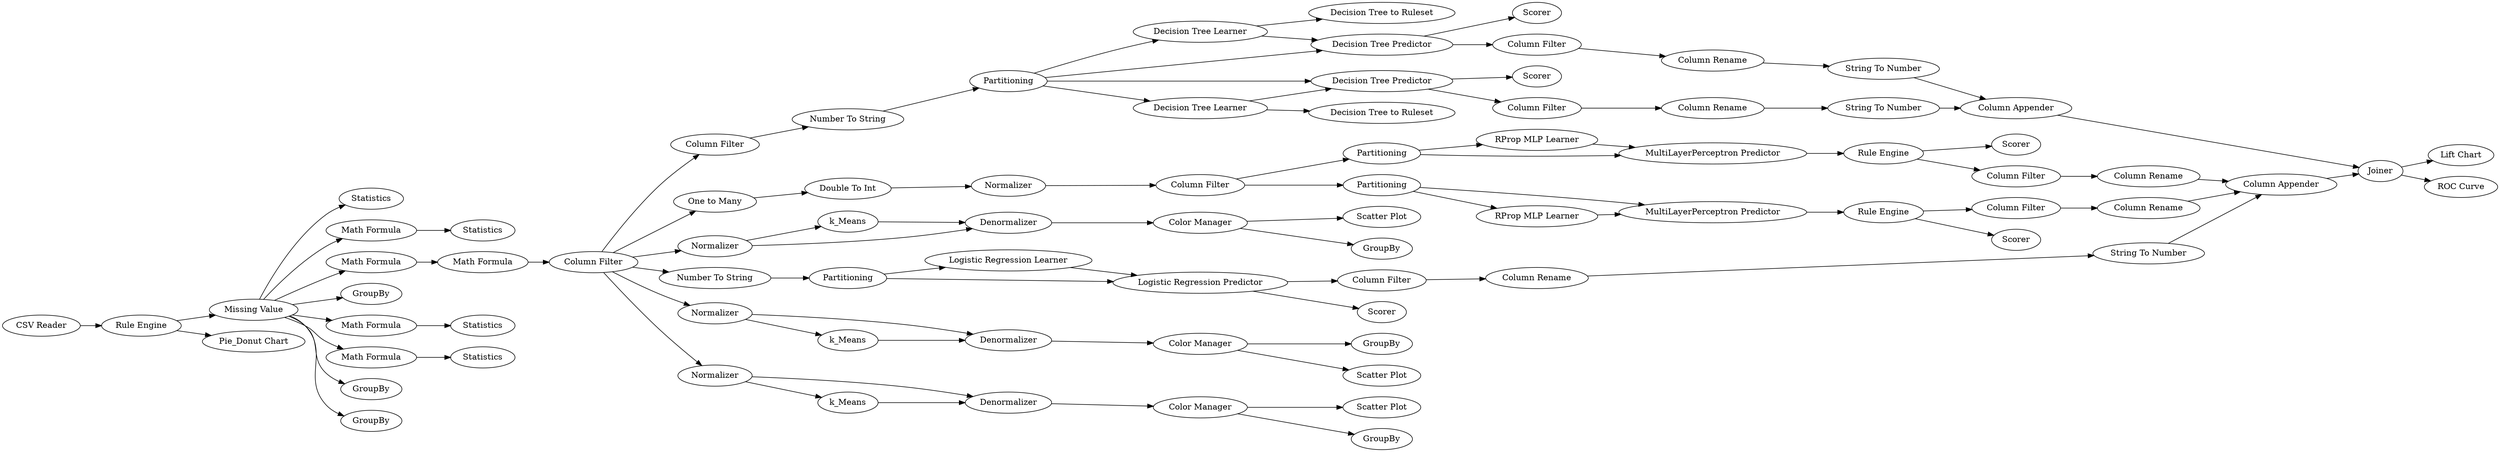 digraph {
	21 -> 36
	57 -> 58
	46 -> 76
	40 -> 41
	36 -> 33
	21 -> 94
	90 -> 81
	72 -> 21
	61 -> 64
	82 -> 93
	59 -> 61
	68 -> 45
	52 -> 78
	76 -> 89
	82 -> 83
	24 -> 29
	59 -> 56
	95 -> 96
	2 -> 5
	66 -> 71
	31 -> 34
	21 -> 54
	8 -> 9
	73 -> 72
	41 -> 67
	2 -> 16
	2 -> 8
	27 -> 10
	32 -> 37
	58 -> 15
	68 -> 69
	85 -> 92
	10 -> 2
	74 -> 86
	66 -> 30
	6 -> 7
	62 -> 64
	94 -> 95
	34 -> 77
	96 -> 59
	42 -> 44
	56 -> 58
	65 -> 63
	80 -> 82
	2 -> 4
	21 -> 24
	15 -> 60
	31 -> 32
	10 -> 12
	44 -> 68
	2 -> 14
	75 -> 87
	64 -> 65
	88 -> 90
	65 -> 75
	2 -> 13
	31 -> 49
	43 -> 42
	78 -> 85
	33 -> 31
	2 -> 73
	24 -> 28
	4 -> 3
	86 -> 80
	49 -> 46
	2 -> 6
	34 -> 35
	38 -> 40
	31 -> 46
	38 -> 41
	51 -> 52
	32 -> 34
	50 -> 51
	15 -> 74
	56 -> 57
	67 -> 70
	46 -> 47
	21 -> 38
	87 -> 80
	81 -> 82
	21 -> 43
	89 -> 91
	67 -> 39
	92 -> 80
	77 -> 88
	61 -> 62
	91 -> 81
	43 -> 44
	50 -> 52
	54 -> 50
	52 -> 53
	49 -> 48
	29 -> 66
	28 -> 29
	3 [label=Statistics]
	6 [label="Math Formula"]
	12 [label="Pie_Donut Chart"]
	75 [label="Column Filter"]
	16 [label=GroupBy]
	68 [label="Color Manager"]
	28 [label=k_Means]
	47 [label=Scorer]
	93 [label="Lift Chart"]
	81 [label="Column Appender"]
	5 [label=Statistics]
	29 [label=Denormalizer]
	27 [label="CSV Reader"]
	9 [label=Statistics]
	58 [label="MultiLayerPerceptron Predictor"]
	8 [label="Math Formula"]
	92 [label="String To Number"]
	41 [label=Denormalizer]
	54 [label="Number To String"]
	53 [label=Scorer]
	60 [label=Scorer]
	13 [label=GroupBy]
	43 [label=Normalizer]
	44 [label=Denormalizer]
	96 [label=Normalizer]
	71 [label="Scatter Plot"]
	88 [label="Column Rename"]
	39 [label=GroupBy]
	80 [label="Column Appender"]
	52 [label="Logistic Regression Predictor"]
	45 [label=GroupBy]
	91 [label="String To Number"]
	57 [label="RProp MLP Learner"]
	7 [label=Statistics]
	21 [label="Column Filter"]
	24 [label=Normalizer]
	64 [label="MultiLayerPerceptron Predictor"]
	56 [label=Partitioning]
	15 [label="Rule Engine"]
	59 [label="Column Filter"]
	90 [label="String To Number"]
	72 [label="Math Formula"]
	4 [label="Math Formula"]
	61 [label=Partitioning]
	77 [label="Column Filter"]
	14 [label=GroupBy]
	83 [label="ROC Curve"]
	38 [label=Normalizer]
	73 [label="Math Formula"]
	94 [label="One to Many"]
	35 [label=Scorer]
	62 [label="RProp MLP Learner"]
	82 [label=Joiner]
	65 [label="Rule Engine"]
	69 [label="Scatter Plot"]
	46 [label="Decision Tree Predictor"]
	40 [label=k_Means]
	30 [label=GroupBy]
	89 [label="Column Rename"]
	74 [label="Column Filter"]
	78 [label="Column Filter"]
	49 [label="Decision Tree Learner"]
	31 [label=Partitioning]
	51 [label="Logistic Regression Learner"]
	10 [label="Rule Engine"]
	85 [label="Column Rename"]
	86 [label="Column Rename"]
	48 [label="Decision Tree to Ruleset"]
	50 [label=Partitioning]
	42 [label=k_Means]
	87 [label="Column Rename"]
	67 [label="Color Manager"]
	76 [label="Column Filter"]
	63 [label=Scorer]
	66 [label="Color Manager"]
	34 [label="Decision Tree Predictor"]
	70 [label="Scatter Plot"]
	36 [label="Column Filter"]
	95 [label="Double To Int"]
	33 [label="Number To String"]
	32 [label="Decision Tree Learner"]
	2 [label="Missing Value"]
	37 [label="Decision Tree to Ruleset"]
	rankdir=LR
}

